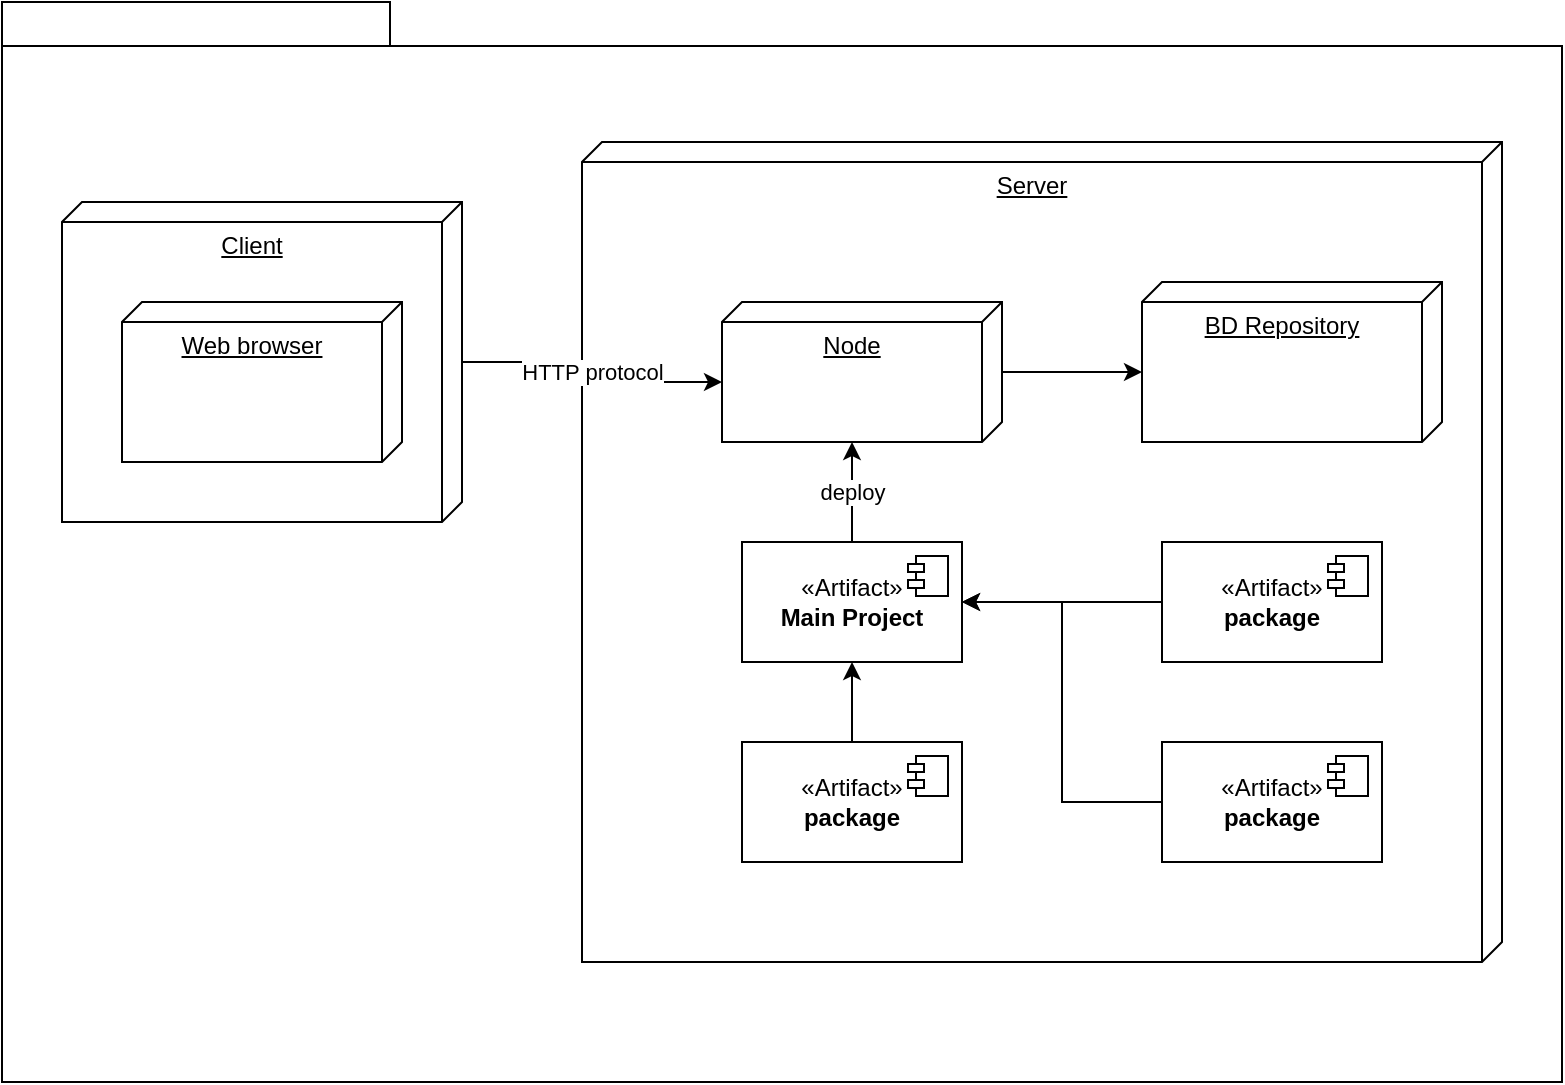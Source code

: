 <mxfile version="21.5.1" type="device">
  <diagram name="Página-1" id="--aWKNJnzLhTfHcInBX8">
    <mxGraphModel dx="1050" dy="621" grid="1" gridSize="10" guides="1" tooltips="1" connect="1" arrows="1" fold="1" page="1" pageScale="1" pageWidth="827" pageHeight="1169" math="0" shadow="0">
      <root>
        <mxCell id="0" />
        <mxCell id="1" parent="0" />
        <mxCell id="qemDWRUFwyfa37fKoSQL-12" value="Server" style="verticalAlign=top;align=center;spacingTop=8;spacingLeft=2;spacingRight=12;shape=cube;size=10;direction=south;fontStyle=4;html=1;whiteSpace=wrap;movable=0;resizable=0;rotatable=0;deletable=0;editable=0;locked=1;connectable=0;" vertex="1" parent="1">
          <mxGeometry x="320" y="90" width="460" height="410" as="geometry" />
        </mxCell>
        <mxCell id="qemDWRUFwyfa37fKoSQL-1" value="" style="shape=folder;fontStyle=1;spacingTop=10;tabWidth=194;tabHeight=22;tabPosition=left;html=1;rounded=0;shadow=0;comic=0;labelBackgroundColor=none;strokeWidth=1;fillColor=none;fontFamily=Verdana;fontSize=10;align=center;movable=0;resizable=0;rotatable=0;deletable=0;editable=0;locked=1;connectable=0;" vertex="1" parent="1">
          <mxGeometry x="30" y="20" width="780" height="540" as="geometry" />
        </mxCell>
        <mxCell id="qemDWRUFwyfa37fKoSQL-23" value="HTTP protocol" style="edgeStyle=orthogonalEdgeStyle;rounded=0;orthogonalLoop=1;jettySize=auto;html=1;entryX=0;entryY=0;entryDx=40;entryDy=140;entryPerimeter=0;" edge="1" parent="1" source="qemDWRUFwyfa37fKoSQL-9" target="qemDWRUFwyfa37fKoSQL-13">
          <mxGeometry relative="1" as="geometry">
            <mxPoint x="280" y="320" as="targetPoint" />
          </mxGeometry>
        </mxCell>
        <mxCell id="qemDWRUFwyfa37fKoSQL-9" value="Client" style="verticalAlign=top;align=center;spacingTop=8;spacingLeft=2;spacingRight=12;shape=cube;size=10;direction=south;fontStyle=4;html=1;whiteSpace=wrap;container=0;movable=0;resizable=0;rotatable=0;deletable=0;editable=0;locked=1;connectable=0;" vertex="1" parent="1">
          <mxGeometry x="60" y="120" width="200" height="160" as="geometry" />
        </mxCell>
        <mxCell id="qemDWRUFwyfa37fKoSQL-11" value="Web browser" style="verticalAlign=top;align=center;spacingTop=8;spacingLeft=2;spacingRight=12;shape=cube;size=10;direction=south;fontStyle=4;html=1;whiteSpace=wrap;container=0;movable=0;resizable=0;rotatable=0;deletable=0;editable=0;locked=1;connectable=0;" vertex="1" parent="1">
          <mxGeometry x="90" y="170" width="140" height="80" as="geometry" />
        </mxCell>
        <mxCell id="qemDWRUFwyfa37fKoSQL-28" style="edgeStyle=orthogonalEdgeStyle;rounded=0;orthogonalLoop=1;jettySize=auto;html=1;entryX=0;entryY=0;entryDx=45;entryDy=150;entryPerimeter=0;" edge="1" parent="1" source="qemDWRUFwyfa37fKoSQL-13" target="qemDWRUFwyfa37fKoSQL-14">
          <mxGeometry relative="1" as="geometry" />
        </mxCell>
        <mxCell id="qemDWRUFwyfa37fKoSQL-13" value="Node" style="verticalAlign=top;align=center;spacingTop=8;spacingLeft=2;spacingRight=12;shape=cube;size=10;direction=south;fontStyle=4;html=1;whiteSpace=wrap;movable=0;resizable=0;rotatable=0;deletable=0;editable=0;locked=1;connectable=0;" vertex="1" parent="1">
          <mxGeometry x="390" y="170" width="140" height="70" as="geometry" />
        </mxCell>
        <mxCell id="qemDWRUFwyfa37fKoSQL-14" value="BD Repository" style="verticalAlign=top;align=center;spacingTop=8;spacingLeft=2;spacingRight=12;shape=cube;size=10;direction=south;fontStyle=4;html=1;whiteSpace=wrap;movable=0;resizable=0;rotatable=0;deletable=0;editable=0;locked=1;connectable=0;" vertex="1" parent="1">
          <mxGeometry x="600" y="160" width="150" height="80" as="geometry" />
        </mxCell>
        <mxCell id="qemDWRUFwyfa37fKoSQL-21" value="deploy" style="edgeStyle=orthogonalEdgeStyle;rounded=0;orthogonalLoop=1;jettySize=auto;html=1;entryX=0;entryY=0;entryDx=70;entryDy=75;entryPerimeter=0;" edge="1" parent="1" source="qemDWRUFwyfa37fKoSQL-18" target="qemDWRUFwyfa37fKoSQL-13">
          <mxGeometry relative="1" as="geometry" />
        </mxCell>
        <mxCell id="qemDWRUFwyfa37fKoSQL-18" value="«Artifact»&lt;br&gt;&lt;b&gt;Main Project&lt;/b&gt;" style="html=1;dropTarget=0;whiteSpace=wrap;movable=0;resizable=0;rotatable=0;deletable=0;editable=0;locked=1;connectable=0;" vertex="1" parent="1">
          <mxGeometry x="400" y="290" width="110" height="60" as="geometry" />
        </mxCell>
        <mxCell id="qemDWRUFwyfa37fKoSQL-19" value="" style="shape=module;jettyWidth=8;jettyHeight=4;" vertex="1" parent="qemDWRUFwyfa37fKoSQL-18">
          <mxGeometry x="1" width="20" height="20" relative="1" as="geometry">
            <mxPoint x="-27" y="7" as="offset" />
          </mxGeometry>
        </mxCell>
        <mxCell id="qemDWRUFwyfa37fKoSQL-31" style="edgeStyle=orthogonalEdgeStyle;rounded=0;orthogonalLoop=1;jettySize=auto;html=1;" edge="1" parent="1" source="qemDWRUFwyfa37fKoSQL-24" target="qemDWRUFwyfa37fKoSQL-18">
          <mxGeometry relative="1" as="geometry" />
        </mxCell>
        <mxCell id="qemDWRUFwyfa37fKoSQL-24" value="«Artifact»&lt;br&gt;&lt;b&gt;package&lt;/b&gt;" style="html=1;dropTarget=0;whiteSpace=wrap;movable=0;resizable=0;rotatable=0;deletable=0;editable=0;locked=1;connectable=0;" vertex="1" parent="1">
          <mxGeometry x="400" y="390" width="110" height="60" as="geometry" />
        </mxCell>
        <mxCell id="qemDWRUFwyfa37fKoSQL-25" value="" style="shape=module;jettyWidth=8;jettyHeight=4;" vertex="1" parent="qemDWRUFwyfa37fKoSQL-24">
          <mxGeometry x="1" width="20" height="20" relative="1" as="geometry">
            <mxPoint x="-27" y="7" as="offset" />
          </mxGeometry>
        </mxCell>
        <mxCell id="qemDWRUFwyfa37fKoSQL-32" style="edgeStyle=orthogonalEdgeStyle;rounded=0;orthogonalLoop=1;jettySize=auto;html=1;" edge="1" parent="1" source="qemDWRUFwyfa37fKoSQL-26" target="qemDWRUFwyfa37fKoSQL-18">
          <mxGeometry relative="1" as="geometry" />
        </mxCell>
        <mxCell id="qemDWRUFwyfa37fKoSQL-26" value="«Artifact»&lt;br&gt;&lt;b&gt;package&lt;/b&gt;" style="html=1;dropTarget=0;whiteSpace=wrap;movable=0;resizable=0;rotatable=0;deletable=0;editable=0;locked=1;connectable=0;" vertex="1" parent="1">
          <mxGeometry x="610" y="290" width="110" height="60" as="geometry" />
        </mxCell>
        <mxCell id="qemDWRUFwyfa37fKoSQL-27" value="" style="shape=module;jettyWidth=8;jettyHeight=4;" vertex="1" parent="qemDWRUFwyfa37fKoSQL-26">
          <mxGeometry x="1" width="20" height="20" relative="1" as="geometry">
            <mxPoint x="-27" y="7" as="offset" />
          </mxGeometry>
        </mxCell>
        <mxCell id="qemDWRUFwyfa37fKoSQL-33" style="edgeStyle=orthogonalEdgeStyle;rounded=0;orthogonalLoop=1;jettySize=auto;html=1;entryX=1;entryY=0.5;entryDx=0;entryDy=0;" edge="1" parent="1" source="qemDWRUFwyfa37fKoSQL-29" target="qemDWRUFwyfa37fKoSQL-18">
          <mxGeometry relative="1" as="geometry" />
        </mxCell>
        <mxCell id="qemDWRUFwyfa37fKoSQL-29" value="«Artifact»&lt;br&gt;&lt;b&gt;package&lt;/b&gt;" style="html=1;dropTarget=0;whiteSpace=wrap;movable=0;resizable=0;rotatable=0;deletable=0;editable=0;locked=1;connectable=0;" vertex="1" parent="1">
          <mxGeometry x="610" y="390" width="110" height="60" as="geometry" />
        </mxCell>
        <mxCell id="qemDWRUFwyfa37fKoSQL-30" value="" style="shape=module;jettyWidth=8;jettyHeight=4;" vertex="1" parent="qemDWRUFwyfa37fKoSQL-29">
          <mxGeometry x="1" width="20" height="20" relative="1" as="geometry">
            <mxPoint x="-27" y="7" as="offset" />
          </mxGeometry>
        </mxCell>
      </root>
    </mxGraphModel>
  </diagram>
</mxfile>
